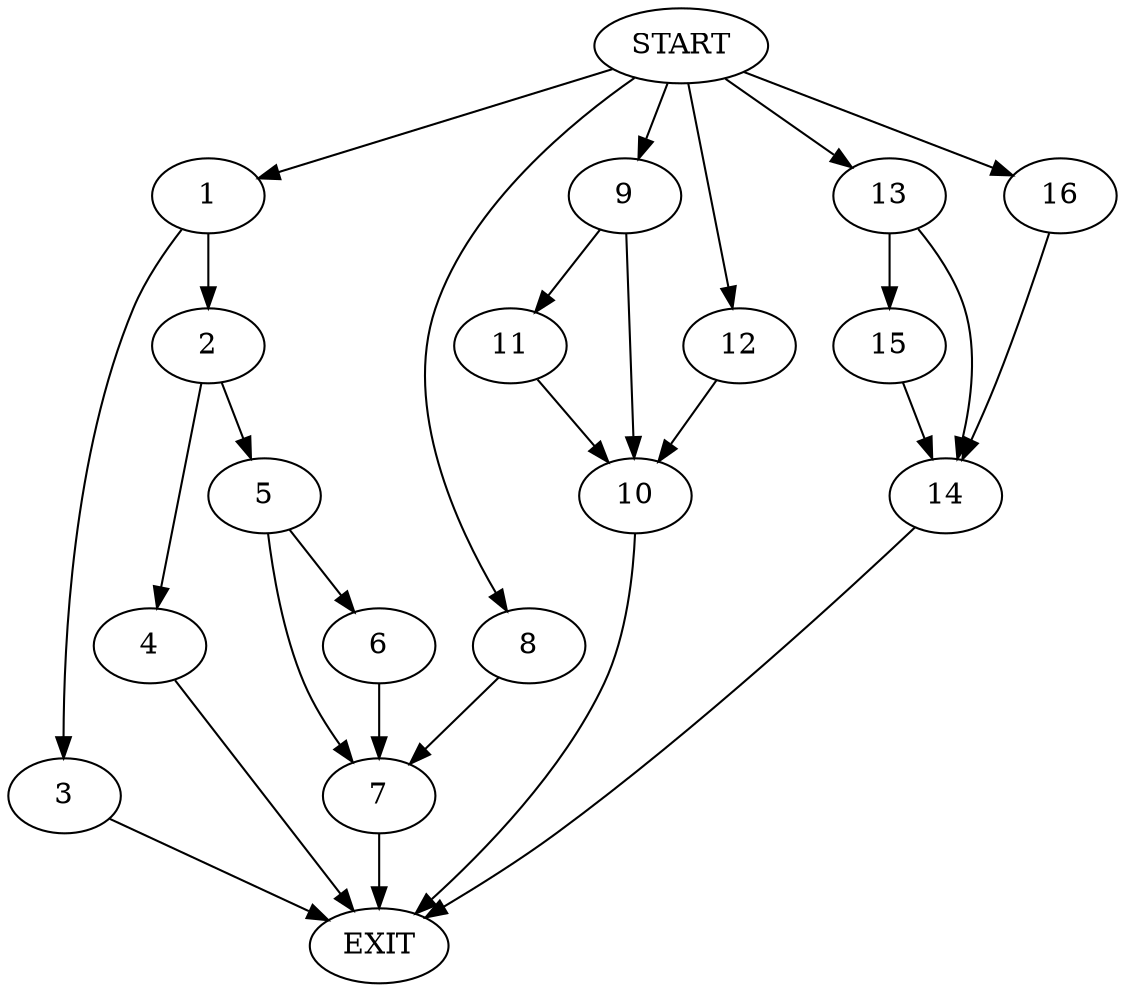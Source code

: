 digraph {
0 [label="START"]
17 [label="EXIT"]
0 -> 1
1 -> 2
1 -> 3
3 -> 17
2 -> 4
2 -> 5
5 -> 6
5 -> 7
4 -> 17
7 -> 17
6 -> 7
0 -> 8
8 -> 7
0 -> 9
9 -> 10
9 -> 11
10 -> 17
11 -> 10
0 -> 12
12 -> 10
0 -> 13
13 -> 14
13 -> 15
15 -> 14
14 -> 17
0 -> 16
16 -> 14
}
